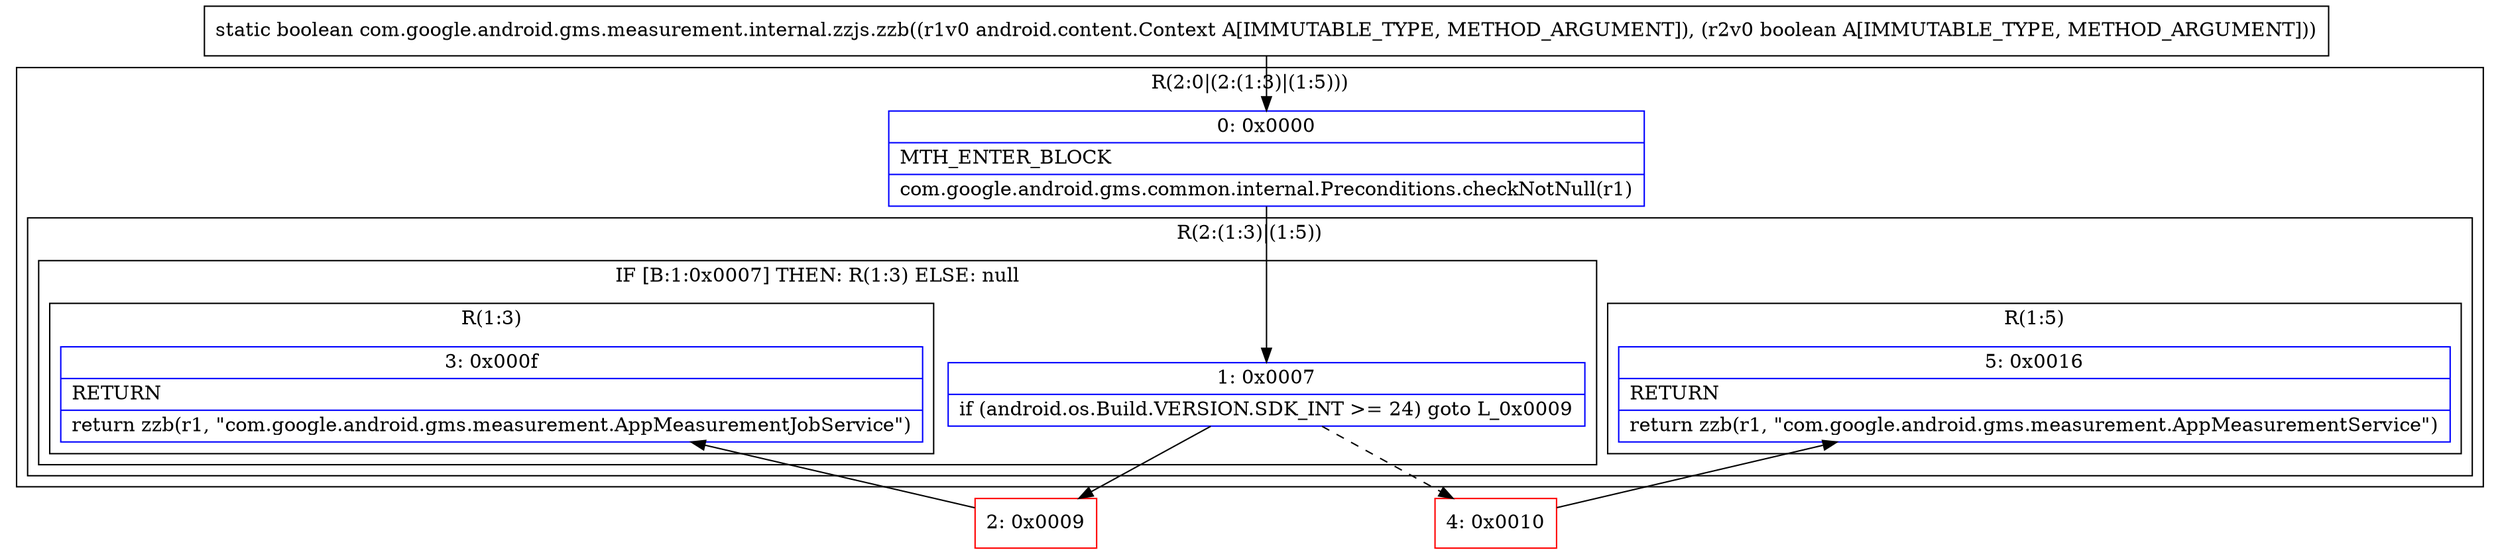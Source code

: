 digraph "CFG forcom.google.android.gms.measurement.internal.zzjs.zzb(Landroid\/content\/Context;Z)Z" {
subgraph cluster_Region_1566910250 {
label = "R(2:0|(2:(1:3)|(1:5)))";
node [shape=record,color=blue];
Node_0 [shape=record,label="{0\:\ 0x0000|MTH_ENTER_BLOCK\l|com.google.android.gms.common.internal.Preconditions.checkNotNull(r1)\l}"];
subgraph cluster_Region_1363764785 {
label = "R(2:(1:3)|(1:5))";
node [shape=record,color=blue];
subgraph cluster_IfRegion_999716910 {
label = "IF [B:1:0x0007] THEN: R(1:3) ELSE: null";
node [shape=record,color=blue];
Node_1 [shape=record,label="{1\:\ 0x0007|if (android.os.Build.VERSION.SDK_INT \>= 24) goto L_0x0009\l}"];
subgraph cluster_Region_1693821907 {
label = "R(1:3)";
node [shape=record,color=blue];
Node_3 [shape=record,label="{3\:\ 0x000f|RETURN\l|return zzb(r1, \"com.google.android.gms.measurement.AppMeasurementJobService\")\l}"];
}
}
subgraph cluster_Region_282954768 {
label = "R(1:5)";
node [shape=record,color=blue];
Node_5 [shape=record,label="{5\:\ 0x0016|RETURN\l|return zzb(r1, \"com.google.android.gms.measurement.AppMeasurementService\")\l}"];
}
}
}
Node_2 [shape=record,color=red,label="{2\:\ 0x0009}"];
Node_4 [shape=record,color=red,label="{4\:\ 0x0010}"];
MethodNode[shape=record,label="{static boolean com.google.android.gms.measurement.internal.zzjs.zzb((r1v0 android.content.Context A[IMMUTABLE_TYPE, METHOD_ARGUMENT]), (r2v0 boolean A[IMMUTABLE_TYPE, METHOD_ARGUMENT])) }"];
MethodNode -> Node_0;
Node_0 -> Node_1;
Node_1 -> Node_2;
Node_1 -> Node_4[style=dashed];
Node_2 -> Node_3;
Node_4 -> Node_5;
}

